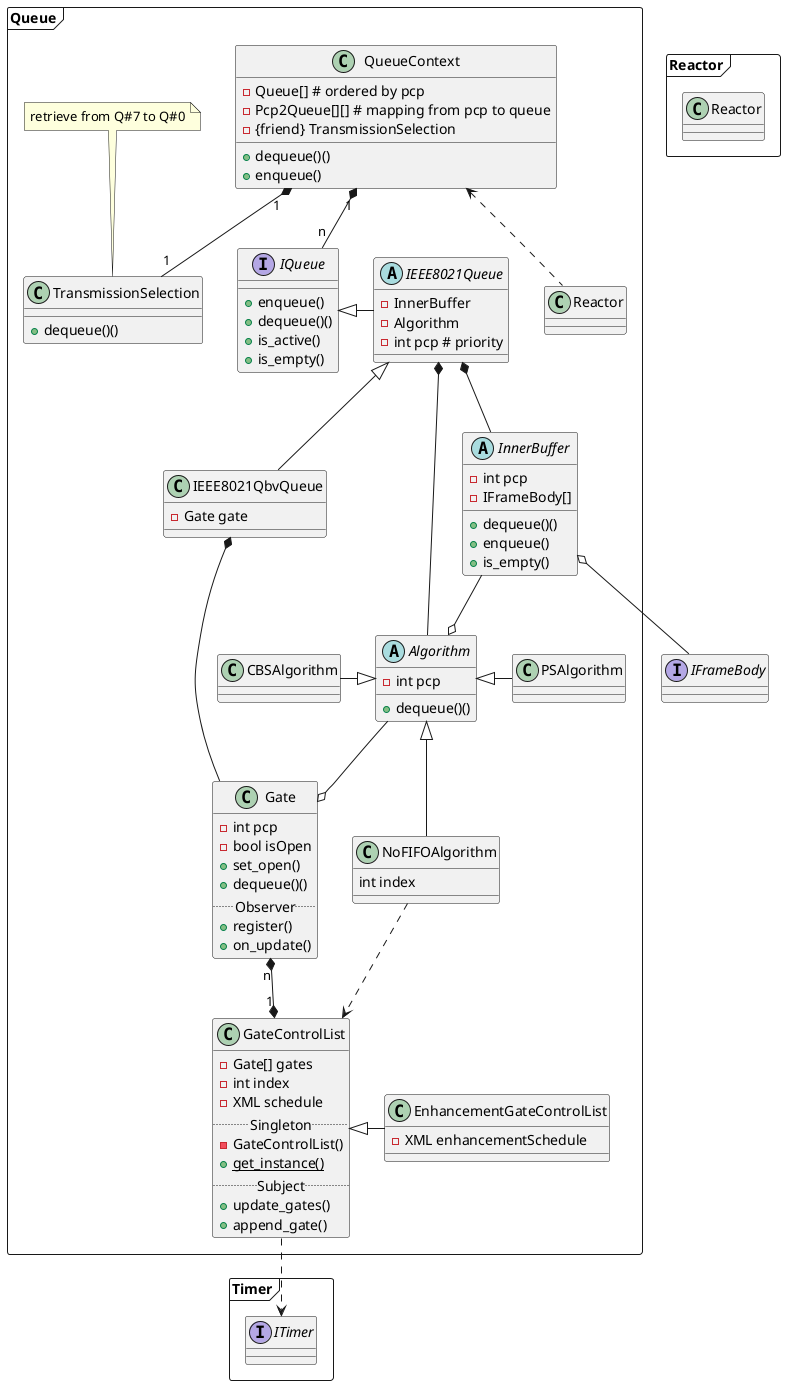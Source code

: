 @startuml Queue

package Timer <<Frame>> {
    interface ITimer {
    }
}

package Reactor <<Frame>> {
    class Reactor {
    }
}

package Queue <<Frame>> {
    class QueueContext {
        - Queue[] # ordered by pcp
        - Pcp2Queue[][] # mapping from pcp to queue
        - {friend} TransmissionSelection
        + dequeue()()
        + enqueue()
    }
    QueueContext "1" *-- "n" IQueue
    QueueContext "1" *-- "1" TransmissionSelection
    QueueContext <.. Reactor

    class TransmissionSelection {
        + dequeue()()
    }
    note top of TransmissionSelection
    retrieve from Q#7 to Q#0
    end note

    interface IQueue {
        + enqueue()
        + dequeue()()
        + is_active()
        + is_empty()
    }
    IQueue <|- IEEE8021Queue

    abstract IEEE8021Queue {
        - InnerBuffer
        - Algorithm
        - int pcp # priority
    }
    ' Queue "n" *-- "1" IQueueCompenent
    IEEE8021Queue *-- Algorithm
    IEEE8021Queue *-- InnerBuffer
    IEEE8021Queue <|- IEEE8021QbvQueue

    class IEEE8021QbvQueue {
        - Gate gate
    }
    IEEE8021QbvQueue *-- Gate

    ' interface IQueueCompenent {
    '     + on_scheduled()
    ' }

    abstract InnerBuffer {
        - int pcp
        - IFrameBody[]
        + dequeue()()
        + enqueue()
        + is_empty()
    }
    InnerBuffer --o Algorithm
    ' InnerBuffer <|- CreditBasedShaperAlgorithm
    ' InnerBuffer <|- PriorityStrictAlgorithm

    abstract Algorithm {
        - int pcp
        + dequeue()()
    }
    Algorithm --o Gate
    Algorithm <|- NoFIFOAlgorithm
    Algorithm <|- PSAlgorithm
    CBSAlgorithm -|> Algorithm

    class NoFIFOAlgorithm{
        int index
    }
    NoFIFOAlgorithm ..> GateControlList

    class Gate {
        - int pcp
        - bool isOpen
        + set_open()
        + dequeue()()
        .. Observer ..
        + register()
        + on_update()
    }
    Gate "n" *--* "1" GateControlList

    class GateControlList {
        - Gate[] gates
        - int index
        - XML schedule
        .. Singleton ..
        - GateControlList()
        + {static} get_instance()
        .. Subject ..
        + update_gates()
        + append_gate()
    }
    ' EnhancementGateControlList -|> GateControlList
    GateControlList <|- EnhancementGateControlList
    GateControlList ..> ITimer

    class EnhancementGateControlList {
        - XML enhancementSchedule
    }
}

interface IFrameBody
InnerBuffer o-- IFrameBody

@enduml